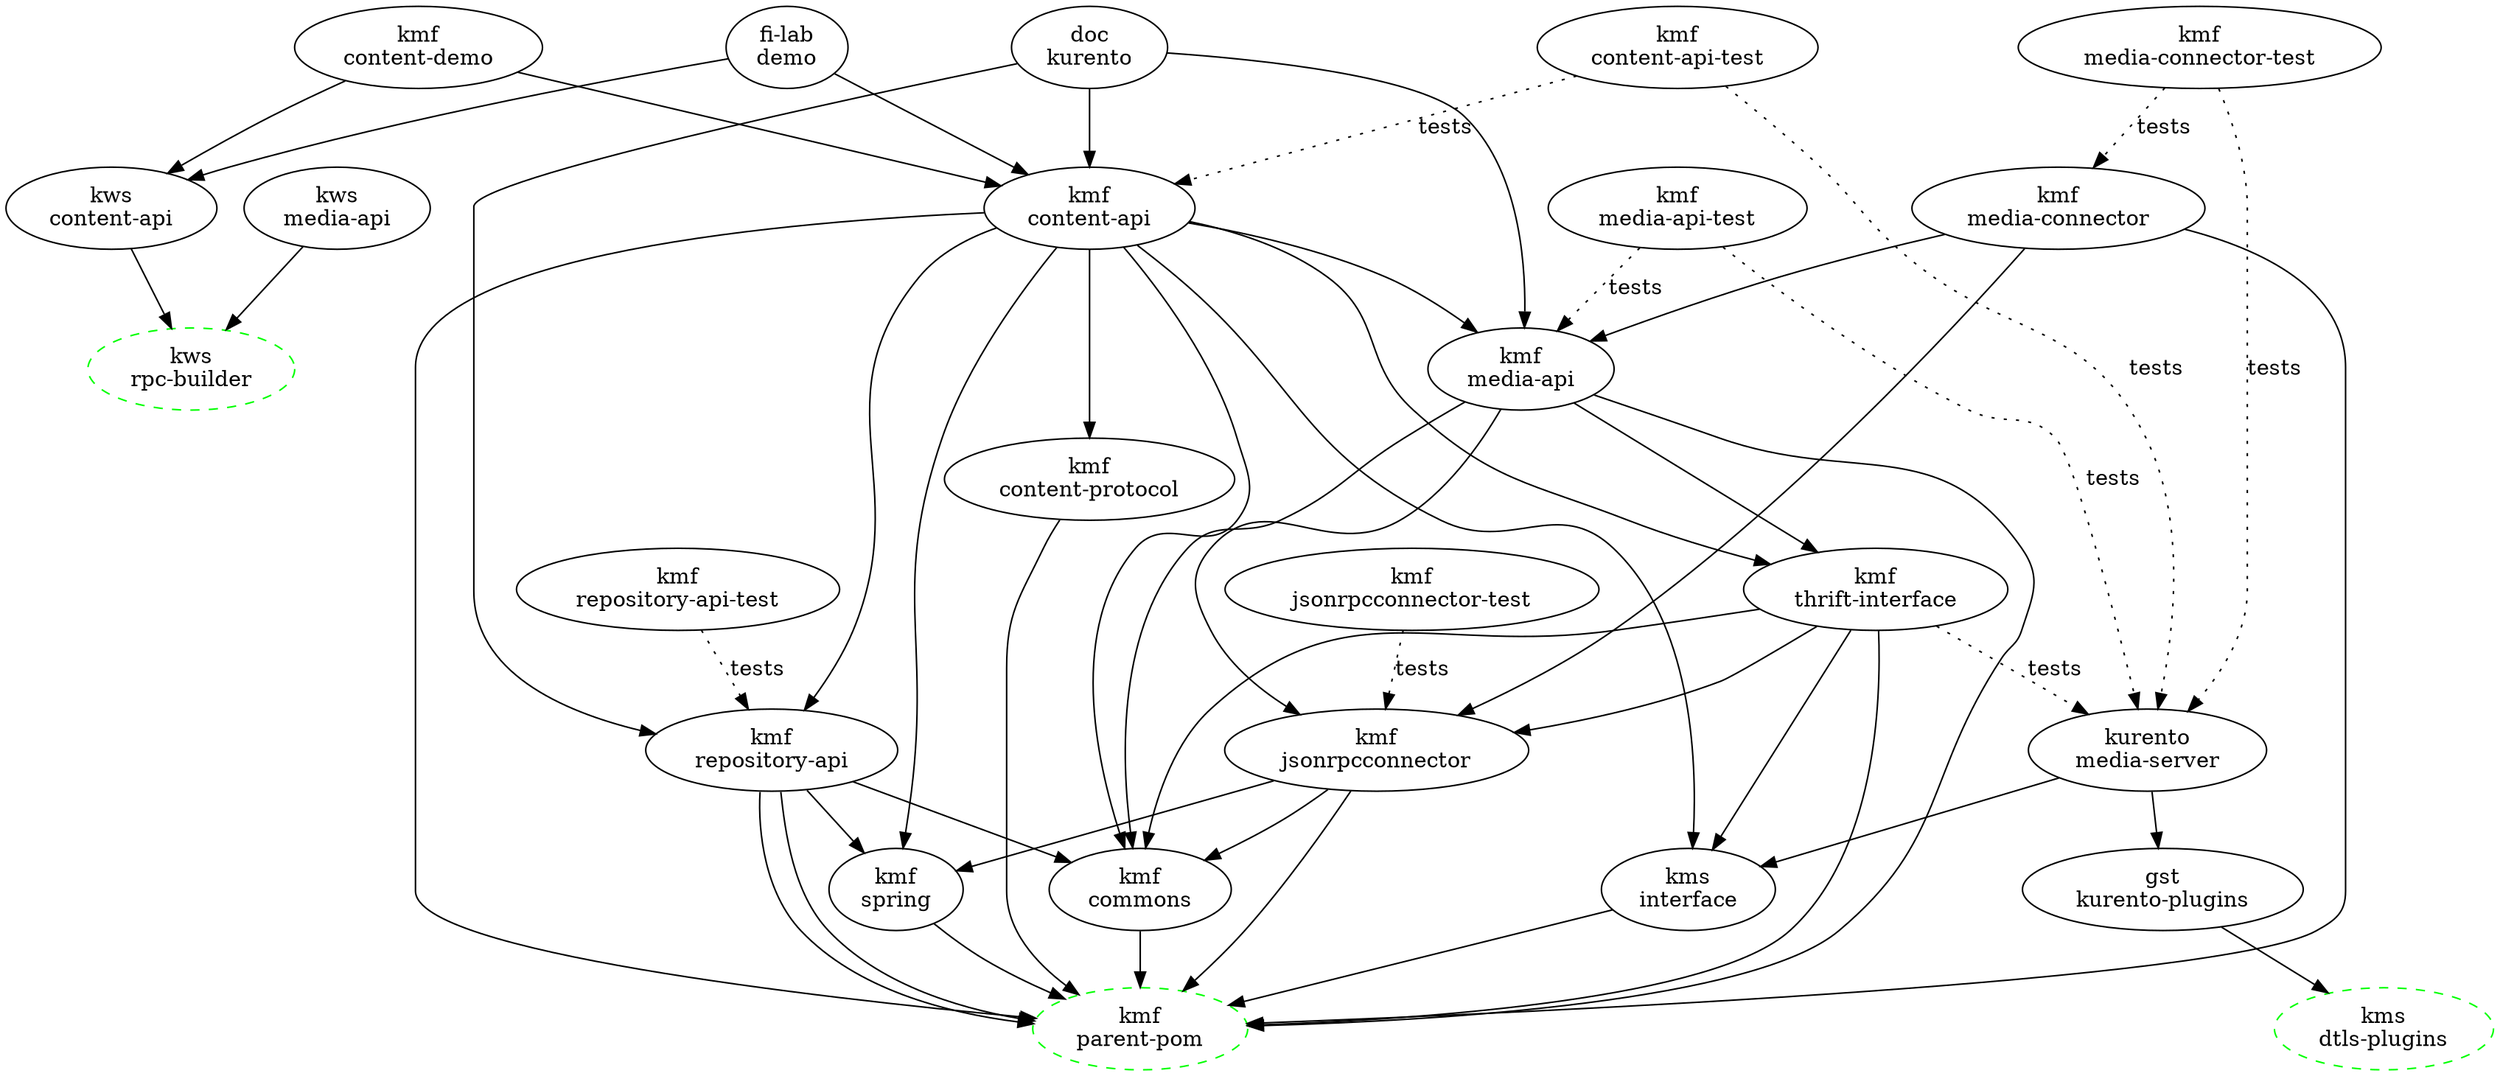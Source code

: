 digraph "dependencies" {
splines = spline;
layout=dot;

"kms\ndtls-plugins" [style="dashed", color="green"];
"gst\nkurento-plugins" -> "kms\ndtls-plugins";

"kws\nrpc-builder" [style="dashed", color="green"];
"kws\ncontent-api" -> "kws\nrpc-builder";
"kws\nmedia-api" -> "kws\nrpc-builder";

"kmf\nparent-pom" [style="dashed", color="green"];
"kmf\ncommons"          -> "kmf\nparent-pom";
"kmf\nspring"           -> "kmf\nparent-pom";
"kms\ninterface"        -> "kmf\nparent-pom";
"kmf\ncontent-protocol" -> "kmf\nparent-pom";
"kmf\nrepository-api"   -> "kmf\nparent-pom";
"kmf\njsonrpcconnector" -> "kmf\nparent-pom";
"kmf\nthrift-interface" -> "kmf\nparent-pom";
"kmf\nrepository-api"   -> "kmf\nparent-pom";
"kmf\nmedia-api"        -> "kmf\nparent-pom";
"kmf\ncontent-api"      -> "kmf\nparent-pom";
"kmf\nmedia-connector"  -> "kmf\nparent-pom";

"gst\nkurento-plugins";
"kurento\nmedia-server" -> "gst\nkurento-plugins";

"kmf\nspring";
"kmf\nrepository-api" -> "kmf\nspring";
"kmf\njsonrpcconnector" -> "kmf\nspring";
"kmf\ncontent-api" -> "kmf\nspring";

"kmf\ncommons";
"kmf\nrepository-api" -> "kmf\ncommons";
"kmf\njsonrpcconnector" -> "kmf\ncommons";
"kmf\nthrift-interface" -> "kmf\ncommons";
"kmf\nmedia-api" -> "kmf\ncommons";
"kmf\ncontent-api" -> "kmf\ncommons";

"kmf\ncontent-protocol";
"kmf\ncontent-api" -> "kmf\ncontent-protocol";

"kms\ninterface";
"kmf\nthrift-interface" -> "kms\ninterface";
"kurento\nmedia-server" -> "kms\ninterface";
"kmf\ncontent-api" -> "kms\ninterface";

"kws\nmedia-api";

"kws\ncontent-api";
"kmf\ncontent-demo" -> "kws\ncontent-api";
"fi-lab\ndemo" -> "kws\ncontent-api";

"kmf\nrepository-api"; "kmf\nrepository-api-test";
"kmf\nrepository-api-test" -> "kmf\nrepository-api" [ label="tests", style="dotted" ];
"kmf\ncontent-api" -> "kmf\nrepository-api";
"doc\nkurento"  -> "kmf\nrepository-api";

"kmf\njsonrpcconnector"; "kmf\njsonrpcconnector-test";
"kmf\nmedia-api" -> "kmf\njsonrpcconnector";
"kmf\nmedia-connector" -> "kmf\njsonrpcconnector";
"kmf\nthrift-interface" -> "kmf\njsonrpcconnector";
"kmf\njsonrpcconnector-test" -> "kmf\njsonrpcconnector" [ label="tests", style="dotted" ];

"kurento\nmedia-server";
"kmf\nthrift-interface" -> "kurento\nmedia-server" [ label="tests", style="dotted" ];
"kmf\nmedia-api-test" -> "kurento\nmedia-server" [ label="tests", style="dotted" ];
"kmf\ncontent-api-test" -> "kurento\nmedia-server" [ label="tests", style="dotted" ];
"kmf\nmedia-connector-test" -> "kurento\nmedia-server" [ label="tests", style="dotted" ];

"kmf\nthrift-interface";
"kmf\nmedia-api" -> "kmf\nthrift-interface";
"kmf\ncontent-api" -> "kmf\nthrift-interface";

"kmf\nmedia-api"; "kmf\nmedia-api-test";
"kmf\nmedia-api-test" -> "kmf\nmedia-api" [ label="tests", style="dotted" ];
"kmf\nmedia-connector" -> "kmf\nmedia-api";
"kmf\ncontent-api" -> "kmf\nmedia-api";
"doc\nkurento"  -> "kmf\nmedia-api";

"kmf\ncontent-api"; "kmf\ncontent-api-test";
"kmf\ncontent-api-test" -> "kmf\ncontent-api" [ label="tests", style="dotted" ];
"kmf\ncontent-demo" -> "kmf\ncontent-api";
"fi-lab\ndemo" -> "kmf\ncontent-api";
"doc\nkurento"  -> "kmf\ncontent-api";

"kmf\nmedia-connector"; "kmf\nmedia-connector-test";
"kmf\nmedia-connector-test" -> "kmf\nmedia-connector" [ label="tests", style="dotted" ];

"fi-lab\ndemo";

"kmf\ncontent-demo";

"doc\nkurento";

}
